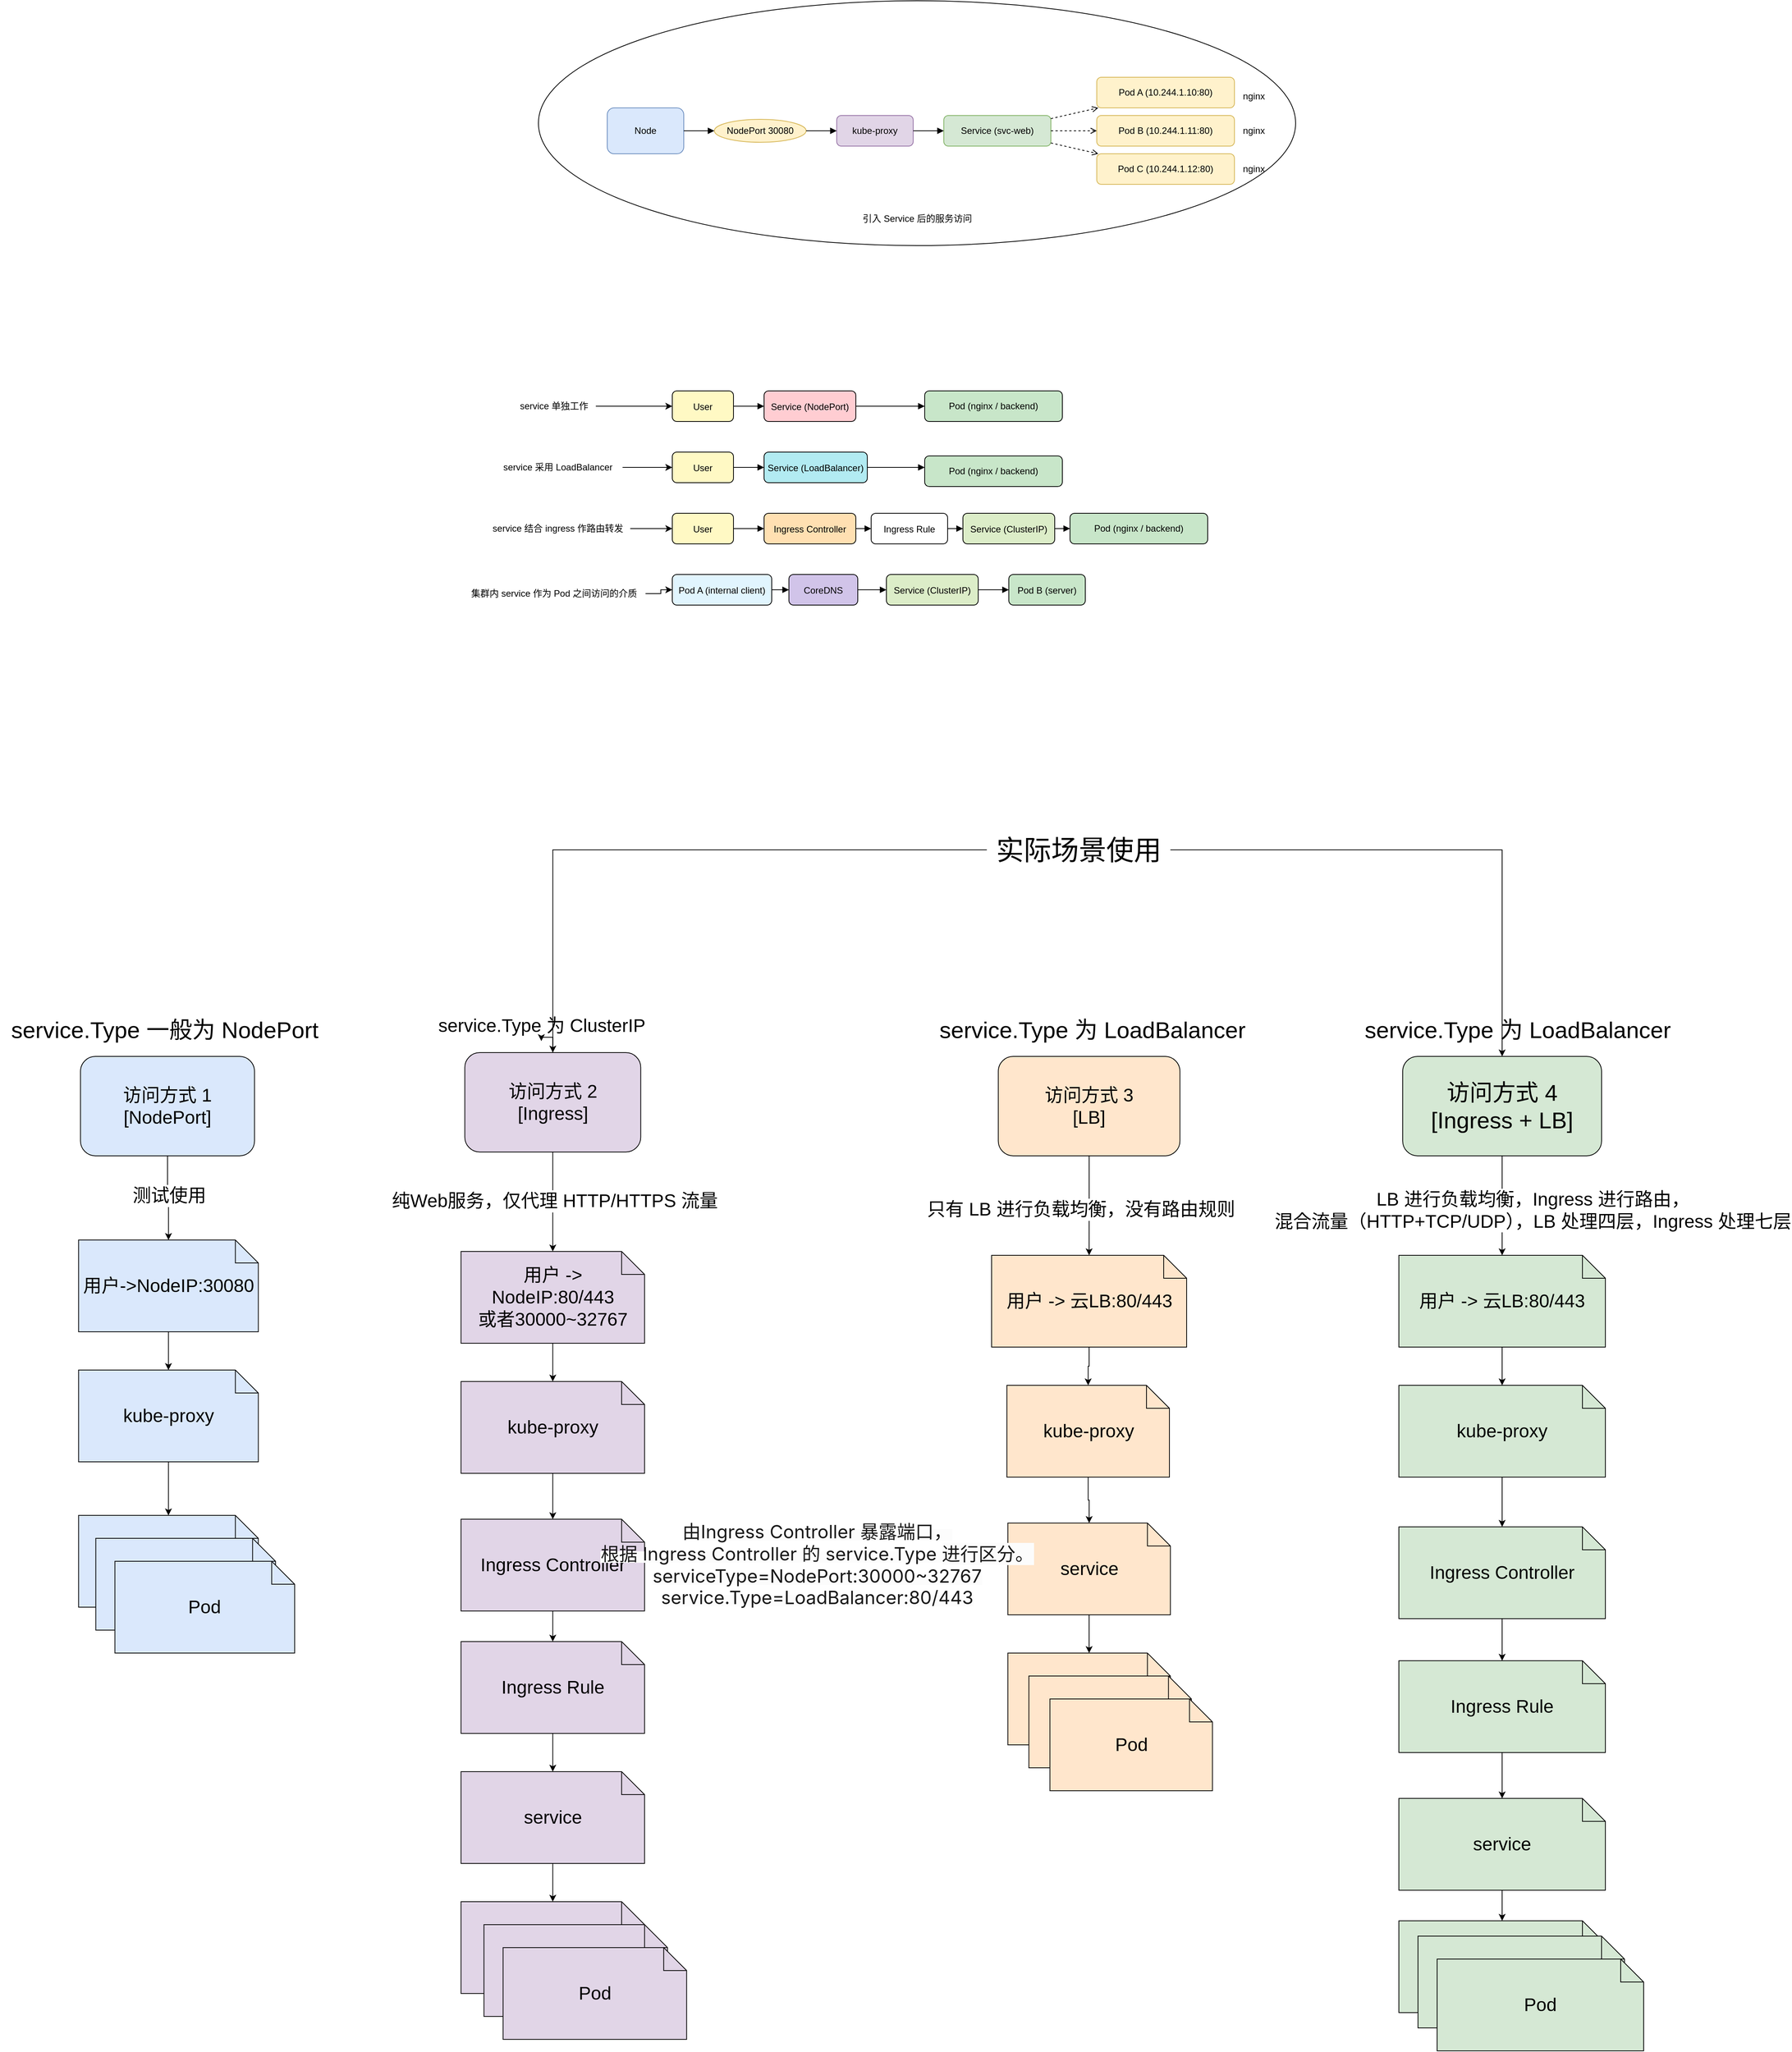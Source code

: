 <mxfile version="27.0.2">
  <diagram name="k8s Service Routing" id="meh8bPrkDQd1ndtyiNP9">
    <mxGraphModel dx="1264252" dy="784716" grid="1" gridSize="10" guides="1" tooltips="1" connect="1" arrows="1" fold="1" page="1" pageScale="1" pageWidth="850" pageHeight="1100" math="0" shadow="0">
      <root>
        <mxCell id="0" />
        <mxCell id="1" parent="0" />
        <mxCell id="BmUm8y3OecFrrXnxxm0O-18" value="" style="ellipse;whiteSpace=wrap;html=1;" parent="1" vertex="1">
          <mxGeometry x="-50" y="-80" width="990" height="320" as="geometry" />
        </mxCell>
        <mxCell id="BmUm8y3OecFrrXnxxm0O-1" value="Node" style="rounded=1;whiteSpace=wrap;html=1;fillColor=#dae8fc;strokeColor=#6c8ebf;" parent="1" vertex="1">
          <mxGeometry x="40" y="60" width="100" height="60" as="geometry" />
        </mxCell>
        <mxCell id="BmUm8y3OecFrrXnxxm0O-2" value="NodePort 30080" style="ellipse;whiteSpace=wrap;html=1;aspect=fixed;fillColor=#fff2cc;strokeColor=#d6b656;" parent="1" vertex="1">
          <mxGeometry x="180" y="75" width="120" height="30" as="geometry" />
        </mxCell>
        <mxCell id="BmUm8y3OecFrrXnxxm0O-3" value="kube-proxy" style="rounded=1;whiteSpace=wrap;html=1;fillColor=#e1d5e7;strokeColor=#9673a6;" parent="1" vertex="1">
          <mxGeometry x="340" y="70" width="100" height="40" as="geometry" />
        </mxCell>
        <mxCell id="BmUm8y3OecFrrXnxxm0O-4" value="Service (svc-web)" style="rounded=1;whiteSpace=wrap;html=1;fillColor=#d5e8d4;strokeColor=#82b366;" parent="1" vertex="1">
          <mxGeometry x="480" y="70" width="140" height="40" as="geometry" />
        </mxCell>
        <mxCell id="BmUm8y3OecFrrXnxxm0O-5" value="Pod A (10.244.1.10:80)" style="rounded=1;whiteSpace=wrap;html=1;fillColor=#fff2cc;strokeColor=#d6b656;" parent="1" vertex="1">
          <mxGeometry x="680" y="20" width="180" height="40" as="geometry" />
        </mxCell>
        <mxCell id="BmUm8y3OecFrrXnxxm0O-6" value="Pod B (10.244.1.11:80)" style="rounded=1;whiteSpace=wrap;html=1;fillColor=#fff2cc;strokeColor=#d6b656;" parent="1" vertex="1">
          <mxGeometry x="680" y="70" width="180" height="40" as="geometry" />
        </mxCell>
        <mxCell id="BmUm8y3OecFrrXnxxm0O-7" value="Pod C (10.244.1.12:80)" style="rounded=1;whiteSpace=wrap;html=1;fillColor=#fff2cc;strokeColor=#d6b656;" parent="1" vertex="1">
          <mxGeometry x="680" y="120" width="180" height="40" as="geometry" />
        </mxCell>
        <mxCell id="BmUm8y3OecFrrXnxxm0O-8" style="endArrow=block;html=1;" parent="1" source="BmUm8y3OecFrrXnxxm0O-1" target="BmUm8y3OecFrrXnxxm0O-2" edge="1">
          <mxGeometry relative="1" as="geometry" />
        </mxCell>
        <mxCell id="BmUm8y3OecFrrXnxxm0O-9" style="endArrow=block;html=1;" parent="1" source="BmUm8y3OecFrrXnxxm0O-2" target="BmUm8y3OecFrrXnxxm0O-3" edge="1">
          <mxGeometry relative="1" as="geometry" />
        </mxCell>
        <mxCell id="BmUm8y3OecFrrXnxxm0O-10" style="endArrow=block;html=1;" parent="1" source="BmUm8y3OecFrrXnxxm0O-3" target="BmUm8y3OecFrrXnxxm0O-4" edge="1">
          <mxGeometry relative="1" as="geometry" />
        </mxCell>
        <mxCell id="BmUm8y3OecFrrXnxxm0O-11" style="endArrow=open;html=1;dashed=1;" parent="1" source="BmUm8y3OecFrrXnxxm0O-4" target="BmUm8y3OecFrrXnxxm0O-5" edge="1">
          <mxGeometry relative="1" as="geometry" />
        </mxCell>
        <mxCell id="BmUm8y3OecFrrXnxxm0O-12" style="endArrow=open;html=1;dashed=1;" parent="1" source="BmUm8y3OecFrrXnxxm0O-4" target="BmUm8y3OecFrrXnxxm0O-6" edge="1">
          <mxGeometry relative="1" as="geometry" />
        </mxCell>
        <mxCell id="BmUm8y3OecFrrXnxxm0O-13" style="endArrow=open;html=1;dashed=1;" parent="1" source="BmUm8y3OecFrrXnxxm0O-4" target="BmUm8y3OecFrrXnxxm0O-7" edge="1">
          <mxGeometry relative="1" as="geometry" />
        </mxCell>
        <mxCell id="BmUm8y3OecFrrXnxxm0O-15" value="引入 Service 后的服务访问" style="text;html=1;align=center;verticalAlign=middle;resizable=0;points=[];autosize=1;strokeColor=none;fillColor=none;" parent="1" vertex="1">
          <mxGeometry x="360" y="190" width="170" height="30" as="geometry" />
        </mxCell>
        <mxCell id="BmUm8y3OecFrrXnxxm0O-19" value="nginx" style="text;html=1;align=center;verticalAlign=middle;resizable=0;points=[];autosize=1;strokeColor=none;fillColor=none;" parent="1" vertex="1">
          <mxGeometry x="860" y="30" width="50" height="30" as="geometry" />
        </mxCell>
        <mxCell id="BmUm8y3OecFrrXnxxm0O-21" value="nginx" style="text;html=1;align=center;verticalAlign=middle;resizable=0;points=[];autosize=1;strokeColor=none;fillColor=none;" parent="1" vertex="1">
          <mxGeometry x="860" y="75" width="50" height="30" as="geometry" />
        </mxCell>
        <mxCell id="BmUm8y3OecFrrXnxxm0O-22" value="nginx" style="text;html=1;align=center;verticalAlign=middle;resizable=0;points=[];autosize=1;strokeColor=none;fillColor=none;" parent="1" vertex="1">
          <mxGeometry x="860" y="125" width="50" height="30" as="geometry" />
        </mxCell>
        <mxCell id="EWl5Mx-XOkxDocJ85YJo-2" value="User" style="rounded=1;fillColor=#FFF9C4;" vertex="1" parent="1">
          <mxGeometry x="125" y="430" width="80" height="40" as="geometry" />
        </mxCell>
        <mxCell id="EWl5Mx-XOkxDocJ85YJo-3" value="Service (NodePort)" style="rounded=1;fillColor=#FFCDD2;" vertex="1" parent="1">
          <mxGeometry x="245" y="430" width="120" height="40" as="geometry" />
        </mxCell>
        <mxCell id="EWl5Mx-XOkxDocJ85YJo-4" style="endArrow=block;" edge="1" parent="1" source="EWl5Mx-XOkxDocJ85YJo-2" target="EWl5Mx-XOkxDocJ85YJo-3">
          <mxGeometry relative="1" as="geometry" />
        </mxCell>
        <mxCell id="EWl5Mx-XOkxDocJ85YJo-5" style="endArrow=block;" edge="1" parent="1" source="EWl5Mx-XOkxDocJ85YJo-3">
          <mxGeometry relative="1" as="geometry">
            <mxPoint x="455" y="450" as="targetPoint" />
          </mxGeometry>
        </mxCell>
        <mxCell id="EWl5Mx-XOkxDocJ85YJo-6" value="User" style="rounded=1;fillColor=#FFF9C4;" vertex="1" parent="1">
          <mxGeometry x="125" y="510" width="80" height="40" as="geometry" />
        </mxCell>
        <mxCell id="EWl5Mx-XOkxDocJ85YJo-7" value="Service (LoadBalancer)" style="rounded=1;fillColor=#B2EBF2;" vertex="1" parent="1">
          <mxGeometry x="245" y="510" width="135" height="40" as="geometry" />
        </mxCell>
        <mxCell id="EWl5Mx-XOkxDocJ85YJo-8" style="endArrow=block;" edge="1" parent="1" source="EWl5Mx-XOkxDocJ85YJo-6" target="EWl5Mx-XOkxDocJ85YJo-7">
          <mxGeometry relative="1" as="geometry" />
        </mxCell>
        <mxCell id="EWl5Mx-XOkxDocJ85YJo-9" style="endArrow=block;" edge="1" parent="1" source="EWl5Mx-XOkxDocJ85YJo-7">
          <mxGeometry relative="1" as="geometry">
            <mxPoint x="455" y="530" as="targetPoint" />
          </mxGeometry>
        </mxCell>
        <mxCell id="EWl5Mx-XOkxDocJ85YJo-10" value="User" style="rounded=1;fillColor=#FFF9C4;" vertex="1" parent="1">
          <mxGeometry x="125" y="590" width="80" height="40" as="geometry" />
        </mxCell>
        <mxCell id="EWl5Mx-XOkxDocJ85YJo-11" value="Ingress Controller" style="rounded=1;fillColor=#FFE0B2;" vertex="1" parent="1">
          <mxGeometry x="245" y="590" width="120" height="40" as="geometry" />
        </mxCell>
        <mxCell id="EWl5Mx-XOkxDocJ85YJo-12" value="Ingress Rule" style="rounded=1;fillColor=#FFF;" vertex="1" parent="1">
          <mxGeometry x="385" y="590" width="100" height="40" as="geometry" />
        </mxCell>
        <mxCell id="EWl5Mx-XOkxDocJ85YJo-13" value="Service (ClusterIP)" style="rounded=1;fillColor=#DCEDC8;" vertex="1" parent="1">
          <mxGeometry x="505" y="590" width="120" height="40" as="geometry" />
        </mxCell>
        <mxCell id="EWl5Mx-XOkxDocJ85YJo-14" style="endArrow=block;" edge="1" parent="1" source="EWl5Mx-XOkxDocJ85YJo-10" target="EWl5Mx-XOkxDocJ85YJo-11">
          <mxGeometry relative="1" as="geometry" />
        </mxCell>
        <mxCell id="EWl5Mx-XOkxDocJ85YJo-15" style="endArrow=block;" edge="1" parent="1" source="EWl5Mx-XOkxDocJ85YJo-11" target="EWl5Mx-XOkxDocJ85YJo-12">
          <mxGeometry relative="1" as="geometry" />
        </mxCell>
        <mxCell id="EWl5Mx-XOkxDocJ85YJo-16" style="endArrow=block;" edge="1" parent="1" source="EWl5Mx-XOkxDocJ85YJo-12" target="EWl5Mx-XOkxDocJ85YJo-13">
          <mxGeometry relative="1" as="geometry" />
        </mxCell>
        <mxCell id="EWl5Mx-XOkxDocJ85YJo-17" style="endArrow=block;" edge="1" parent="1" source="EWl5Mx-XOkxDocJ85YJo-13">
          <mxGeometry relative="1" as="geometry">
            <mxPoint x="645" y="610" as="targetPoint" />
          </mxGeometry>
        </mxCell>
        <mxCell id="EWl5Mx-XOkxDocJ85YJo-18" value="Pod A (internal client)" style="rounded=1;fillColor=#E1F5FE;" vertex="1" parent="1">
          <mxGeometry x="125" y="670" width="130" height="40" as="geometry" />
        </mxCell>
        <mxCell id="EWl5Mx-XOkxDocJ85YJo-19" value="CoreDNS" style="rounded=1;fillColor=#D1C4E9;" vertex="1" parent="1">
          <mxGeometry x="277.5" y="670" width="90" height="40" as="geometry" />
        </mxCell>
        <mxCell id="EWl5Mx-XOkxDocJ85YJo-20" value="Service (ClusterIP)" style="rounded=1;fillColor=#DCEDC8;" vertex="1" parent="1">
          <mxGeometry x="405" y="670" width="120" height="40" as="geometry" />
        </mxCell>
        <mxCell id="EWl5Mx-XOkxDocJ85YJo-21" value="Pod B (server)" style="rounded=1;fillColor=#C8E6C9;" vertex="1" parent="1">
          <mxGeometry x="565" y="670" width="100" height="40" as="geometry" />
        </mxCell>
        <mxCell id="EWl5Mx-XOkxDocJ85YJo-22" style="endArrow=block;" edge="1" parent="1" source="EWl5Mx-XOkxDocJ85YJo-18" target="EWl5Mx-XOkxDocJ85YJo-19">
          <mxGeometry relative="1" as="geometry" />
        </mxCell>
        <mxCell id="EWl5Mx-XOkxDocJ85YJo-23" style="endArrow=block;" edge="1" parent="1" source="EWl5Mx-XOkxDocJ85YJo-19" target="EWl5Mx-XOkxDocJ85YJo-20">
          <mxGeometry relative="1" as="geometry" />
        </mxCell>
        <mxCell id="EWl5Mx-XOkxDocJ85YJo-24" style="endArrow=block;" edge="1" parent="1" source="EWl5Mx-XOkxDocJ85YJo-20" target="EWl5Mx-XOkxDocJ85YJo-21">
          <mxGeometry relative="1" as="geometry" />
        </mxCell>
        <mxCell id="EWl5Mx-XOkxDocJ85YJo-25" value="" style="edgeStyle=orthogonalEdgeStyle;rounded=0;orthogonalLoop=1;jettySize=auto;html=1;" edge="1" parent="1" source="EWl5Mx-XOkxDocJ85YJo-26" target="EWl5Mx-XOkxDocJ85YJo-2">
          <mxGeometry relative="1" as="geometry" />
        </mxCell>
        <mxCell id="EWl5Mx-XOkxDocJ85YJo-26" value="service 单独工作" style="text;html=1;align=center;verticalAlign=middle;resizable=0;points=[];autosize=1;strokeColor=none;fillColor=none;" vertex="1" parent="1">
          <mxGeometry x="-85" y="435" width="110" height="30" as="geometry" />
        </mxCell>
        <mxCell id="EWl5Mx-XOkxDocJ85YJo-27" value="" style="edgeStyle=orthogonalEdgeStyle;rounded=0;orthogonalLoop=1;jettySize=auto;html=1;" edge="1" parent="1" source="EWl5Mx-XOkxDocJ85YJo-28" target="EWl5Mx-XOkxDocJ85YJo-6">
          <mxGeometry relative="1" as="geometry" />
        </mxCell>
        <mxCell id="EWl5Mx-XOkxDocJ85YJo-28" value="service 采用 LoadBalancer" style="text;html=1;align=center;verticalAlign=middle;resizable=0;points=[];autosize=1;strokeColor=none;fillColor=none;" vertex="1" parent="1">
          <mxGeometry x="-110" y="515" width="170" height="30" as="geometry" />
        </mxCell>
        <mxCell id="EWl5Mx-XOkxDocJ85YJo-29" value="" style="edgeStyle=orthogonalEdgeStyle;rounded=0;orthogonalLoop=1;jettySize=auto;html=1;" edge="1" parent="1" source="EWl5Mx-XOkxDocJ85YJo-30" target="EWl5Mx-XOkxDocJ85YJo-10">
          <mxGeometry relative="1" as="geometry" />
        </mxCell>
        <mxCell id="EWl5Mx-XOkxDocJ85YJo-30" value="service 结合 ingress 作路由转发" style="text;html=1;align=center;verticalAlign=middle;resizable=0;points=[];autosize=1;strokeColor=none;fillColor=none;" vertex="1" parent="1">
          <mxGeometry x="-120" y="595" width="190" height="30" as="geometry" />
        </mxCell>
        <mxCell id="EWl5Mx-XOkxDocJ85YJo-31" value="" style="edgeStyle=orthogonalEdgeStyle;rounded=0;orthogonalLoop=1;jettySize=auto;html=1;" edge="1" parent="1" source="EWl5Mx-XOkxDocJ85YJo-32" target="EWl5Mx-XOkxDocJ85YJo-18">
          <mxGeometry relative="1" as="geometry" />
        </mxCell>
        <mxCell id="EWl5Mx-XOkxDocJ85YJo-32" value="集群内 service 作为 Pod 之间访问的介质" style="text;html=1;align=center;verticalAlign=middle;resizable=0;points=[];autosize=1;strokeColor=none;fillColor=none;" vertex="1" parent="1">
          <mxGeometry x="-150" y="680" width="240" height="30" as="geometry" />
        </mxCell>
        <mxCell id="EWl5Mx-XOkxDocJ85YJo-33" value="Pod (nginx / backend)" style="rounded=1;whiteSpace=wrap;html=1;fillColor=#C8E6C9;" vertex="1" parent="1">
          <mxGeometry x="645" y="590" width="180" height="40" as="geometry" />
        </mxCell>
        <mxCell id="EWl5Mx-XOkxDocJ85YJo-34" value="Pod (nginx / backend)" style="rounded=1;whiteSpace=wrap;html=1;fillColor=#C8E6C9;" vertex="1" parent="1">
          <mxGeometry x="455" y="515" width="180" height="40" as="geometry" />
        </mxCell>
        <mxCell id="EWl5Mx-XOkxDocJ85YJo-35" value="Pod (nginx / backend)" style="rounded=1;whiteSpace=wrap;html=1;fillColor=#C8E6C9;" vertex="1" parent="1">
          <mxGeometry x="455" y="430" width="180" height="40" as="geometry" />
        </mxCell>
        <mxCell id="EWl5Mx-XOkxDocJ85YJo-73" style="endArrow=block;html=1;" edge="1" parent="1" source="EWl5Mx-XOkxDocJ85YJo-68" target="EWl5Mx-XOkxDocJ85YJo-72" />
        <mxCell id="EWl5Mx-XOkxDocJ85YJo-76" style="endArrow=block;html=1;" edge="1" parent="1" source="EWl5Mx-XOkxDocJ85YJo-69" target="EWl5Mx-XOkxDocJ85YJo-74" />
        <mxCell id="EWl5Mx-XOkxDocJ85YJo-77" style="endArrow=block;html=1;" edge="1" parent="1" source="EWl5Mx-XOkxDocJ85YJo-69" target="EWl5Mx-XOkxDocJ85YJo-75" />
        <mxCell id="EWl5Mx-XOkxDocJ85YJo-80" style="endArrow=block;html=1;" edge="1" parent="1" source="EWl5Mx-XOkxDocJ85YJo-70" target="EWl5Mx-XOkxDocJ85YJo-78" />
        <mxCell id="EWl5Mx-XOkxDocJ85YJo-81" style="endArrow=block;html=1;" edge="1" parent="1" source="EWl5Mx-XOkxDocJ85YJo-70" target="EWl5Mx-XOkxDocJ85YJo-79" />
        <mxCell id="EWl5Mx-XOkxDocJ85YJo-83" style="endArrow=block;html=1;" edge="1" parent="1" source="EWl5Mx-XOkxDocJ85YJo-71" target="EWl5Mx-XOkxDocJ85YJo-82" />
        <mxCell id="EWl5Mx-XOkxDocJ85YJo-108" value="" style="edgeStyle=orthogonalEdgeStyle;rounded=0;orthogonalLoop=1;jettySize=auto;html=1;" edge="1" parent="1" source="EWl5Mx-XOkxDocJ85YJo-110" target="EWl5Mx-XOkxDocJ85YJo-120">
          <mxGeometry relative="1" as="geometry" />
        </mxCell>
        <mxCell id="EWl5Mx-XOkxDocJ85YJo-109" value="&lt;font style=&quot;font-size: 24px;&quot;&gt;测试使用&lt;/font&gt;" style="edgeLabel;html=1;align=center;verticalAlign=middle;resizable=0;points=[];" vertex="1" connectable="0" parent="EWl5Mx-XOkxDocJ85YJo-108">
          <mxGeometry x="-0.067" y="2" relative="1" as="geometry">
            <mxPoint as="offset" />
          </mxGeometry>
        </mxCell>
        <mxCell id="EWl5Mx-XOkxDocJ85YJo-110" value="&lt;font style=&quot;font-size: 24px;&quot;&gt;访问方式 1&lt;br&gt;[NodePort]&lt;/font&gt;" style="rounded=1;whiteSpace=wrap;html=1;fillColor=#DAE8FC" vertex="1" parent="1">
          <mxGeometry x="-648.75" y="1300" width="227.5" height="130" as="geometry" />
        </mxCell>
        <mxCell id="EWl5Mx-XOkxDocJ85YJo-111" value="" style="edgeStyle=orthogonalEdgeStyle;rounded=0;orthogonalLoop=1;jettySize=auto;html=1;" edge="1" parent="1" source="EWl5Mx-XOkxDocJ85YJo-113" target="EWl5Mx-XOkxDocJ85YJo-121">
          <mxGeometry relative="1" as="geometry" />
        </mxCell>
        <mxCell id="EWl5Mx-XOkxDocJ85YJo-178" value="&lt;font style=&quot;font-size: 24px;&quot;&gt;纯Web服务，仅代理 HTTP/HTTPS 流量&lt;/font&gt;" style="edgeLabel;html=1;align=center;verticalAlign=middle;resizable=0;points=[];" vertex="1" connectable="0" parent="EWl5Mx-XOkxDocJ85YJo-111">
          <mxGeometry x="-0.015" y="2" relative="1" as="geometry">
            <mxPoint as="offset" />
          </mxGeometry>
        </mxCell>
        <mxCell id="EWl5Mx-XOkxDocJ85YJo-183" value="" style="edgeStyle=orthogonalEdgeStyle;rounded=0;orthogonalLoop=1;jettySize=auto;html=1;" edge="1" parent="1" source="EWl5Mx-XOkxDocJ85YJo-113" target="EWl5Mx-XOkxDocJ85YJo-124">
          <mxGeometry relative="1" as="geometry" />
        </mxCell>
        <mxCell id="EWl5Mx-XOkxDocJ85YJo-113" value="&lt;font style=&quot;font-size: 24px;&quot;&gt;访问方式 2&lt;br&gt;[Ingress]&lt;/font&gt;" style="rounded=1;whiteSpace=wrap;html=1;fillColor=#E1D5E7" vertex="1" parent="1">
          <mxGeometry x="-146.25" y="1295" width="230" height="130" as="geometry" />
        </mxCell>
        <mxCell id="EWl5Mx-XOkxDocJ85YJo-114" value="" style="edgeStyle=orthogonalEdgeStyle;rounded=0;orthogonalLoop=1;jettySize=auto;html=1;" edge="1" parent="1" source="EWl5Mx-XOkxDocJ85YJo-116" target="EWl5Mx-XOkxDocJ85YJo-122">
          <mxGeometry relative="1" as="geometry" />
        </mxCell>
        <mxCell id="EWl5Mx-XOkxDocJ85YJo-115" value="&lt;font style=&quot;font-size: 24px;&quot;&gt;&lt;font style=&quot;&quot;&gt;只有 LB 进行负载均衡，&lt;/font&gt;&lt;span style=&quot;background-color: light-dark(#ffffff, var(--ge-dark-color, #121212)); color: light-dark(rgb(0, 0, 0), rgb(255, 255, 255));&quot;&gt;没有路由规则&lt;/span&gt;&lt;/font&gt;" style="edgeLabel;html=1;align=center;verticalAlign=middle;resizable=0;points=[];" vertex="1" connectable="0" parent="EWl5Mx-XOkxDocJ85YJo-114">
          <mxGeometry x="-0.067" y="1" relative="1" as="geometry">
            <mxPoint x="-12" y="9" as="offset" />
          </mxGeometry>
        </mxCell>
        <mxCell id="EWl5Mx-XOkxDocJ85YJo-116" value="&lt;font style=&quot;font-size: 24px;&quot;&gt;访问方式 3&lt;br&gt;[LB]&lt;/font&gt;" style="rounded=1;whiteSpace=wrap;html=1;fillColor=#FFE6CC" vertex="1" parent="1">
          <mxGeometry x="551.25" y="1300" width="237.5" height="130" as="geometry" />
        </mxCell>
        <mxCell id="EWl5Mx-XOkxDocJ85YJo-117" value="" style="edgeStyle=orthogonalEdgeStyle;rounded=0;orthogonalLoop=1;jettySize=auto;html=1;" edge="1" parent="1" source="EWl5Mx-XOkxDocJ85YJo-119" target="EWl5Mx-XOkxDocJ85YJo-123">
          <mxGeometry relative="1" as="geometry" />
        </mxCell>
        <mxCell id="EWl5Mx-XOkxDocJ85YJo-118" value="&lt;font style=&quot;font-size: 24px;&quot;&gt;&lt;font style=&quot;&quot;&gt;LB 进行负载均衡，&lt;/font&gt;&lt;span style=&quot;background-color: light-dark(#ffffff, var(--ge-dark-color, #121212)); color: light-dark(rgb(0, 0, 0), rgb(255, 255, 255));&quot;&gt;Ingress 进行路由，&lt;/span&gt;&lt;/font&gt;&lt;div style=&quot;text-align: left;&quot;&gt;&lt;font style=&quot;&quot;&gt;&lt;span style=&quot;font-size: 24px; background-color: light-dark(#ffffff, var(--ge-dark-color, #121212)); color: light-dark(rgb(0, 0, 0), rgb(255, 255, 255));&quot;&gt;混合流量（HTTP+TCP/UDP），LB 处理四层，&lt;/span&gt;&lt;/font&gt;&lt;span style=&quot;background-color: light-dark(#ffffff, var(--ge-dark-color, #121212)); color: light-dark(rgb(0, 0, 0), rgb(255, 255, 255)); font-size: 24px;&quot;&gt;Ingress 处理七层&lt;/span&gt;&lt;/div&gt;" style="edgeLabel;html=1;align=center;verticalAlign=middle;resizable=0;points=[];" vertex="1" connectable="0" parent="EWl5Mx-XOkxDocJ85YJo-117">
          <mxGeometry x="-0.037" y="1" relative="1" as="geometry">
            <mxPoint x="39" y="8" as="offset" />
          </mxGeometry>
        </mxCell>
        <mxCell id="EWl5Mx-XOkxDocJ85YJo-119" value="&lt;font style=&quot;font-size: 30px;&quot;&gt;访问方式 4&lt;br&gt;[Ingress + LB]&lt;/font&gt;" style="rounded=1;whiteSpace=wrap;html=1;fillColor=#D5E8D4" vertex="1" parent="1">
          <mxGeometry x="1080" y="1300" width="260" height="130" as="geometry" />
        </mxCell>
        <mxCell id="EWl5Mx-XOkxDocJ85YJo-131" value="" style="edgeStyle=orthogonalEdgeStyle;rounded=0;orthogonalLoop=1;jettySize=auto;html=1;" edge="1" parent="1" source="EWl5Mx-XOkxDocJ85YJo-120" target="EWl5Mx-XOkxDocJ85YJo-129">
          <mxGeometry relative="1" as="geometry" />
        </mxCell>
        <mxCell id="EWl5Mx-XOkxDocJ85YJo-120" value="&lt;font style=&quot;font-size: 24px;&quot;&gt;用户-&amp;gt;NodeIP:30080&lt;/font&gt;" style="shape=note;whiteSpace=wrap;html=1;fillColor=#DAE8FC" vertex="1" parent="1">
          <mxGeometry x="-651.25" y="1540" width="235" height="120" as="geometry" />
        </mxCell>
        <mxCell id="EWl5Mx-XOkxDocJ85YJo-136" value="" style="edgeStyle=orthogonalEdgeStyle;rounded=0;orthogonalLoop=1;jettySize=auto;html=1;" edge="1" parent="1" source="EWl5Mx-XOkxDocJ85YJo-121" target="EWl5Mx-XOkxDocJ85YJo-133">
          <mxGeometry relative="1" as="geometry" />
        </mxCell>
        <mxCell id="EWl5Mx-XOkxDocJ85YJo-121" value="&lt;font style=&quot;&quot;&gt;&lt;font style=&quot;font-size: 24px;&quot;&gt;用户 -&amp;gt; NodeIP:80/443&lt;/font&gt;&lt;br&gt;&lt;/font&gt;&lt;div&gt;&lt;span style=&quot;font-size: 24px;&quot;&gt;或者30000~32767&lt;/span&gt;&lt;/div&gt;" style="shape=note;whiteSpace=wrap;html=1;fillColor=#E1D5E7" vertex="1" parent="1">
          <mxGeometry x="-151.25" y="1555" width="240" height="120" as="geometry" />
        </mxCell>
        <mxCell id="EWl5Mx-XOkxDocJ85YJo-157" value="" style="edgeStyle=orthogonalEdgeStyle;rounded=0;orthogonalLoop=1;jettySize=auto;html=1;" edge="1" parent="1" source="EWl5Mx-XOkxDocJ85YJo-122" target="EWl5Mx-XOkxDocJ85YJo-138">
          <mxGeometry relative="1" as="geometry" />
        </mxCell>
        <mxCell id="EWl5Mx-XOkxDocJ85YJo-122" value="&lt;font style=&quot;font-size: 24px;&quot;&gt;用户 -&amp;gt; 云LB:80/443&lt;/font&gt;" style="shape=note;whiteSpace=wrap;html=1;fillColor=#FFE6CC" vertex="1" parent="1">
          <mxGeometry x="542.5" y="1560" width="255" height="120" as="geometry" />
        </mxCell>
        <mxCell id="EWl5Mx-XOkxDocJ85YJo-170" value="" style="edgeStyle=orthogonalEdgeStyle;rounded=0;orthogonalLoop=1;jettySize=auto;html=1;" edge="1" parent="1" source="EWl5Mx-XOkxDocJ85YJo-123" target="EWl5Mx-XOkxDocJ85YJo-159">
          <mxGeometry relative="1" as="geometry" />
        </mxCell>
        <mxCell id="EWl5Mx-XOkxDocJ85YJo-123" value="&lt;font style=&quot;font-size: 24px;&quot;&gt;用户 -&amp;gt; 云LB:80/443&lt;/font&gt;" style="shape=note;whiteSpace=wrap;html=1;fillColor=#D5E8D4" vertex="1" parent="1">
          <mxGeometry x="1075" y="1560" width="270" height="120" as="geometry" />
        </mxCell>
        <mxCell id="EWl5Mx-XOkxDocJ85YJo-124" value="&lt;div style=&quot;text-align: left;&quot;&gt;&lt;span style=&quot;font-size: 24px; background-color: transparent; color: light-dark(rgb(0, 0, 0), rgb(255, 255, 255));&quot;&gt;service.Type 为 ClusterIP&lt;/span&gt;&lt;/div&gt;" style="text;html=1;align=center;verticalAlign=middle;resizable=0;points=[];autosize=1;strokeColor=none;fillColor=none;" vertex="1" parent="1">
          <mxGeometry x="-191.25" y="1240" width="290" height="40" as="geometry" />
        </mxCell>
        <mxCell id="EWl5Mx-XOkxDocJ85YJo-125" value="&lt;font style=&quot;font-size: 30px;&quot;&gt;service.Type 为 LoadBalancer&lt;/font&gt;" style="text;html=1;align=center;verticalAlign=middle;resizable=0;points=[];autosize=1;strokeColor=none;fillColor=none;" vertex="1" parent="1">
          <mxGeometry x="1020" y="1240" width="420" height="50" as="geometry" />
        </mxCell>
        <mxCell id="EWl5Mx-XOkxDocJ85YJo-126" value="&lt;font style=&quot;font-size: 30px;&quot;&gt;service.Type 为 LoadBalancer&lt;/font&gt;" style="text;html=1;align=center;verticalAlign=middle;resizable=0;points=[];autosize=1;strokeColor=none;fillColor=none;" vertex="1" parent="1">
          <mxGeometry x="463.75" y="1240" width="420" height="50" as="geometry" />
        </mxCell>
        <mxCell id="EWl5Mx-XOkxDocJ85YJo-132" value="" style="edgeStyle=orthogonalEdgeStyle;rounded=0;orthogonalLoop=1;jettySize=auto;html=1;" edge="1" parent="1" source="EWl5Mx-XOkxDocJ85YJo-129" target="EWl5Mx-XOkxDocJ85YJo-130">
          <mxGeometry relative="1" as="geometry" />
        </mxCell>
        <mxCell id="EWl5Mx-XOkxDocJ85YJo-129" value="&lt;font style=&quot;font-size: 24px;&quot;&gt;kube-proxy&lt;/font&gt;" style="shape=note;whiteSpace=wrap;html=1;fillColor=#DAE8FC" vertex="1" parent="1">
          <mxGeometry x="-651.25" y="1710" width="235" height="120" as="geometry" />
        </mxCell>
        <mxCell id="EWl5Mx-XOkxDocJ85YJo-130" value="&lt;font style=&quot;font-size: 17px;&quot;&gt;Pod&lt;/font&gt;" style="shape=note;whiteSpace=wrap;html=1;fillColor=#DAE8FC" vertex="1" parent="1">
          <mxGeometry x="-651.25" y="1900" width="235" height="120" as="geometry" />
        </mxCell>
        <mxCell id="EWl5Mx-XOkxDocJ85YJo-145" value="" style="edgeStyle=orthogonalEdgeStyle;rounded=0;orthogonalLoop=1;jettySize=auto;html=1;" edge="1" parent="1" source="EWl5Mx-XOkxDocJ85YJo-133" target="EWl5Mx-XOkxDocJ85YJo-134">
          <mxGeometry relative="1" as="geometry" />
        </mxCell>
        <mxCell id="EWl5Mx-XOkxDocJ85YJo-133" value="&lt;font style=&quot;font-size: 24px;&quot;&gt;kube-proxy&lt;/font&gt;" style="shape=note;whiteSpace=wrap;html=1;fillColor=#E1D5E7" vertex="1" parent="1">
          <mxGeometry x="-151.25" y="1725" width="240" height="120" as="geometry" />
        </mxCell>
        <mxCell id="EWl5Mx-XOkxDocJ85YJo-146" value="" style="edgeStyle=orthogonalEdgeStyle;rounded=0;orthogonalLoop=1;jettySize=auto;html=1;" edge="1" parent="1" source="EWl5Mx-XOkxDocJ85YJo-134" target="EWl5Mx-XOkxDocJ85YJo-135">
          <mxGeometry relative="1" as="geometry" />
        </mxCell>
        <mxCell id="EWl5Mx-XOkxDocJ85YJo-134" value="&lt;font style=&quot;&quot;&gt;&lt;font style=&quot;font-size: 24px;&quot;&gt;Ingress Controller&lt;/font&gt;&lt;br&gt;&lt;/font&gt;" style="shape=note;whiteSpace=wrap;html=1;fillColor=#E1D5E7" vertex="1" parent="1">
          <mxGeometry x="-151.25" y="1905" width="240" height="120" as="geometry" />
        </mxCell>
        <mxCell id="EWl5Mx-XOkxDocJ85YJo-147" value="" style="edgeStyle=orthogonalEdgeStyle;rounded=0;orthogonalLoop=1;jettySize=auto;html=1;" edge="1" parent="1" source="EWl5Mx-XOkxDocJ85YJo-135" target="EWl5Mx-XOkxDocJ85YJo-137">
          <mxGeometry relative="1" as="geometry" />
        </mxCell>
        <mxCell id="EWl5Mx-XOkxDocJ85YJo-135" value="&lt;font style=&quot;&quot;&gt;&lt;font style=&quot;font-size: 24px;&quot;&gt;Ingress Rule&lt;/font&gt;&lt;br&gt;&lt;/font&gt;" style="shape=note;whiteSpace=wrap;html=1;fillColor=#E1D5E7" vertex="1" parent="1">
          <mxGeometry x="-151.25" y="2065" width="240" height="120" as="geometry" />
        </mxCell>
        <mxCell id="EWl5Mx-XOkxDocJ85YJo-150" value="" style="edgeStyle=orthogonalEdgeStyle;rounded=0;orthogonalLoop=1;jettySize=auto;html=1;" edge="1" parent="1" source="EWl5Mx-XOkxDocJ85YJo-137" target="EWl5Mx-XOkxDocJ85YJo-142">
          <mxGeometry relative="1" as="geometry" />
        </mxCell>
        <mxCell id="EWl5Mx-XOkxDocJ85YJo-137" value="&lt;font style=&quot;&quot;&gt;&lt;font style=&quot;font-size: 24px;&quot;&gt;service&lt;/font&gt;&lt;br&gt;&lt;/font&gt;" style="shape=note;whiteSpace=wrap;html=1;fillColor=#E1D5E7" vertex="1" parent="1">
          <mxGeometry x="-151.25" y="2235" width="240" height="120" as="geometry" />
        </mxCell>
        <mxCell id="EWl5Mx-XOkxDocJ85YJo-158" value="" style="edgeStyle=orthogonalEdgeStyle;rounded=0;orthogonalLoop=1;jettySize=auto;html=1;" edge="1" parent="1" source="EWl5Mx-XOkxDocJ85YJo-138" target="EWl5Mx-XOkxDocJ85YJo-139">
          <mxGeometry relative="1" as="geometry" />
        </mxCell>
        <mxCell id="EWl5Mx-XOkxDocJ85YJo-138" value="&lt;font style=&quot;font-size: 24px;&quot;&gt;kube-proxy&lt;/font&gt;" style="shape=note;whiteSpace=wrap;html=1;fillColor=#FFE6CC" vertex="1" parent="1">
          <mxGeometry x="562.5" y="1730" width="212.5" height="120" as="geometry" />
        </mxCell>
        <mxCell id="EWl5Mx-XOkxDocJ85YJo-156" value="" style="edgeStyle=orthogonalEdgeStyle;rounded=0;orthogonalLoop=1;jettySize=auto;html=1;" edge="1" parent="1" source="EWl5Mx-XOkxDocJ85YJo-139" target="EWl5Mx-XOkxDocJ85YJo-140">
          <mxGeometry relative="1" as="geometry" />
        </mxCell>
        <mxCell id="EWl5Mx-XOkxDocJ85YJo-139" value="&lt;font style=&quot;font-size: 24px;&quot;&gt;service&lt;/font&gt;" style="shape=note;whiteSpace=wrap;html=1;fillColor=#FFE6CC" vertex="1" parent="1">
          <mxGeometry x="563.75" y="1910" width="212.5" height="120" as="geometry" />
        </mxCell>
        <mxCell id="EWl5Mx-XOkxDocJ85YJo-140" value="&lt;font style=&quot;font-size: 17px;&quot;&gt;Pod&lt;/font&gt;" style="shape=note;whiteSpace=wrap;html=1;fillColor=#FFE6CC" vertex="1" parent="1">
          <mxGeometry x="563.75" y="2080" width="212.5" height="120" as="geometry" />
        </mxCell>
        <mxCell id="EWl5Mx-XOkxDocJ85YJo-142" value="&lt;font style=&quot;font-size: 17px;&quot;&gt;Pod&lt;br&gt;&lt;/font&gt;" style="shape=note;whiteSpace=wrap;html=1;fillColor=#E1D5E7" vertex="1" parent="1">
          <mxGeometry x="-151.25" y="2405" width="240" height="120" as="geometry" />
        </mxCell>
        <mxCell id="EWl5Mx-XOkxDocJ85YJo-143" value="&lt;font style=&quot;font-size: 17px;&quot;&gt;Pod&lt;br&gt;&lt;/font&gt;" style="shape=note;whiteSpace=wrap;html=1;fillColor=#E1D5E7" vertex="1" parent="1">
          <mxGeometry x="-121.25" y="2435" width="240" height="120" as="geometry" />
        </mxCell>
        <mxCell id="EWl5Mx-XOkxDocJ85YJo-144" value="&lt;font style=&quot;&quot;&gt;&lt;font style=&quot;font-size: 24px;&quot;&gt;Pod&lt;/font&gt;&lt;br&gt;&lt;/font&gt;" style="shape=note;whiteSpace=wrap;html=1;fillColor=#E1D5E7" vertex="1" parent="1">
          <mxGeometry x="-96.25" y="2465" width="240" height="120" as="geometry" />
        </mxCell>
        <mxCell id="EWl5Mx-XOkxDocJ85YJo-151" value="&lt;font style=&quot;font-size: 17px;&quot;&gt;Pod&lt;/font&gt;" style="shape=note;whiteSpace=wrap;html=1;fillColor=#DAE8FC" vertex="1" parent="1">
          <mxGeometry x="-628.75" y="1930" width="235" height="120" as="geometry" />
        </mxCell>
        <mxCell id="EWl5Mx-XOkxDocJ85YJo-152" value="&lt;font style=&quot;font-size: 24px;&quot;&gt;Pod&lt;/font&gt;" style="shape=note;whiteSpace=wrap;html=1;fillColor=#DAE8FC" vertex="1" parent="1">
          <mxGeometry x="-603.75" y="1960" width="235" height="120" as="geometry" />
        </mxCell>
        <mxCell id="EWl5Mx-XOkxDocJ85YJo-153" value="&lt;font style=&quot;font-size: 17px;&quot;&gt;Pod&lt;/font&gt;" style="shape=note;whiteSpace=wrap;html=1;fillColor=#FFE6CC" vertex="1" parent="1">
          <mxGeometry x="591.25" y="2110" width="212.5" height="120" as="geometry" />
        </mxCell>
        <mxCell id="EWl5Mx-XOkxDocJ85YJo-154" value="&lt;font style=&quot;font-size: 24px;&quot;&gt;Pod&lt;/font&gt;" style="shape=note;whiteSpace=wrap;html=1;fillColor=#FFE6CC" vertex="1" parent="1">
          <mxGeometry x="618.75" y="2140" width="212.5" height="120" as="geometry" />
        </mxCell>
        <mxCell id="EWl5Mx-XOkxDocJ85YJo-169" value="" style="edgeStyle=orthogonalEdgeStyle;rounded=0;orthogonalLoop=1;jettySize=auto;html=1;" edge="1" parent="1" source="EWl5Mx-XOkxDocJ85YJo-159" target="EWl5Mx-XOkxDocJ85YJo-160">
          <mxGeometry relative="1" as="geometry" />
        </mxCell>
        <mxCell id="EWl5Mx-XOkxDocJ85YJo-159" value="&lt;font style=&quot;font-size: 24px;&quot;&gt;kube-proxy&lt;/font&gt;" style="shape=note;whiteSpace=wrap;html=1;fillColor=#D5E8D4" vertex="1" parent="1">
          <mxGeometry x="1075" y="1730" width="270" height="120" as="geometry" />
        </mxCell>
        <mxCell id="EWl5Mx-XOkxDocJ85YJo-168" value="" style="edgeStyle=orthogonalEdgeStyle;rounded=0;orthogonalLoop=1;jettySize=auto;html=1;" edge="1" parent="1" source="EWl5Mx-XOkxDocJ85YJo-160" target="EWl5Mx-XOkxDocJ85YJo-161">
          <mxGeometry relative="1" as="geometry" />
        </mxCell>
        <mxCell id="EWl5Mx-XOkxDocJ85YJo-160" value="&lt;font style=&quot;font-size: 24px;&quot;&gt;Ingress Controller&lt;/font&gt;" style="shape=note;whiteSpace=wrap;html=1;fillColor=#D5E8D4" vertex="1" parent="1">
          <mxGeometry x="1075" y="1915" width="270" height="120" as="geometry" />
        </mxCell>
        <mxCell id="EWl5Mx-XOkxDocJ85YJo-167" value="" style="edgeStyle=orthogonalEdgeStyle;rounded=0;orthogonalLoop=1;jettySize=auto;html=1;" edge="1" parent="1" source="EWl5Mx-XOkxDocJ85YJo-161" target="EWl5Mx-XOkxDocJ85YJo-162">
          <mxGeometry relative="1" as="geometry" />
        </mxCell>
        <mxCell id="EWl5Mx-XOkxDocJ85YJo-161" value="&lt;span style=&quot;font-size: 24px;&quot;&gt;Ingress Rule&lt;/span&gt;" style="shape=note;whiteSpace=wrap;html=1;fillColor=#D5E8D4" vertex="1" parent="1">
          <mxGeometry x="1075" y="2090" width="270" height="120" as="geometry" />
        </mxCell>
        <mxCell id="EWl5Mx-XOkxDocJ85YJo-164" value="" style="edgeStyle=orthogonalEdgeStyle;rounded=0;orthogonalLoop=1;jettySize=auto;html=1;" edge="1" parent="1" source="EWl5Mx-XOkxDocJ85YJo-162" target="EWl5Mx-XOkxDocJ85YJo-163">
          <mxGeometry relative="1" as="geometry" />
        </mxCell>
        <mxCell id="EWl5Mx-XOkxDocJ85YJo-162" value="&lt;font style=&quot;font-size: 24px;&quot;&gt;service&lt;/font&gt;" style="shape=note;whiteSpace=wrap;html=1;fillColor=#D5E8D4" vertex="1" parent="1">
          <mxGeometry x="1075" y="2270" width="270" height="120" as="geometry" />
        </mxCell>
        <mxCell id="EWl5Mx-XOkxDocJ85YJo-163" value="&lt;span style=&quot;font-size: 17px;&quot;&gt;Pod&lt;/span&gt;" style="shape=note;whiteSpace=wrap;html=1;fillColor=#D5E8D4" vertex="1" parent="1">
          <mxGeometry x="1075" y="2430" width="270" height="120" as="geometry" />
        </mxCell>
        <mxCell id="EWl5Mx-XOkxDocJ85YJo-165" value="&lt;span style=&quot;font-size: 17px;&quot;&gt;Pod&lt;/span&gt;" style="shape=note;whiteSpace=wrap;html=1;fillColor=#D5E8D4" vertex="1" parent="1">
          <mxGeometry x="1100" y="2450" width="270" height="120" as="geometry" />
        </mxCell>
        <mxCell id="EWl5Mx-XOkxDocJ85YJo-166" value="&lt;font style=&quot;font-size: 24px;&quot;&gt;Pod&lt;/font&gt;" style="shape=note;whiteSpace=wrap;html=1;fillColor=#D5E8D4" vertex="1" parent="1">
          <mxGeometry x="1125" y="2480" width="270" height="120" as="geometry" />
        </mxCell>
        <mxCell id="EWl5Mx-XOkxDocJ85YJo-171" value="&lt;font style=&quot;font-size: 30px;&quot;&gt;service.Type 一般为 NodePort&lt;/font&gt;" style="text;html=1;align=center;verticalAlign=middle;resizable=0;points=[];autosize=1;strokeColor=none;fillColor=none;" vertex="1" parent="1">
          <mxGeometry x="-753.75" y="1240" width="430" height="50" as="geometry" />
        </mxCell>
        <mxCell id="EWl5Mx-XOkxDocJ85YJo-174" value="&lt;span style=&quot;color: rgba(0, 0, 0, 0.9); font-family: &amp;quot;PingFang SC&amp;quot;, -apple-system, BlinkMacSystemFont, &amp;quot;Segoe UI&amp;quot;, Roboto, Ubuntu, &amp;quot;Helvetica Neue&amp;quot;, Helvetica, Arial, &amp;quot;Hiragino Sans GB&amp;quot;, &amp;quot;Microsoft YaHei UI&amp;quot;, &amp;quot;Microsoft YaHei&amp;quot;, &amp;quot;Source Han Sans CN&amp;quot;, sans-serif; text-align: left; text-wrap-mode: wrap; background-color: rgb(252, 252, 252);&quot;&gt;&lt;font style=&quot;font-size: 24px;&quot;&gt;由Ingress Controller 暴露端口，&lt;/font&gt;&lt;/span&gt;&lt;div&gt;&lt;span style=&quot;color: rgba(0, 0, 0, 0.9); font-family: &amp;quot;PingFang SC&amp;quot;, -apple-system, BlinkMacSystemFont, &amp;quot;Segoe UI&amp;quot;, Roboto, Ubuntu, &amp;quot;Helvetica Neue&amp;quot;, Helvetica, Arial, &amp;quot;Hiragino Sans GB&amp;quot;, &amp;quot;Microsoft YaHei UI&amp;quot;, &amp;quot;Microsoft YaHei&amp;quot;, &amp;quot;Source Han Sans CN&amp;quot;, sans-serif; text-align: left; text-wrap-mode: wrap; background-color: rgb(252, 252, 252);&quot;&gt;&lt;font style=&quot;font-size: 24px;&quot;&gt;根据 Ingress Controller 的 service.Type&amp;nbsp;&lt;/font&gt;&lt;/span&gt;&lt;span style=&quot;font-size: 24px; background-color: light-dark(rgb(252, 252, 252), rgb(20, 20, 20)); color: light-dark(rgba(0, 0, 0, 0.9), rgb(237, 237, 237)); font-family: &amp;quot;PingFang SC&amp;quot;, -apple-system, BlinkMacSystemFont, &amp;quot;Segoe UI&amp;quot;, Roboto, Ubuntu, &amp;quot;Helvetica Neue&amp;quot;, Helvetica, Arial, &amp;quot;Hiragino Sans GB&amp;quot;, &amp;quot;Microsoft YaHei UI&amp;quot;, &amp;quot;Microsoft YaHei&amp;quot;, &amp;quot;Source Han Sans CN&amp;quot;, sans-serif; text-align: left; text-wrap-mode: wrap;&quot;&gt;进行区分。&lt;/span&gt;&lt;/div&gt;&lt;div&gt;&lt;div&gt;&lt;div&gt;&lt;span style=&quot;color: rgba(0, 0, 0, 0.9); font-family: &amp;quot;PingFang SC&amp;quot;, -apple-system, BlinkMacSystemFont, &amp;quot;Segoe UI&amp;quot;, Roboto, Ubuntu, &amp;quot;Helvetica Neue&amp;quot;, Helvetica, Arial, &amp;quot;Hiragino Sans GB&amp;quot;, &amp;quot;Microsoft YaHei UI&amp;quot;, &amp;quot;Microsoft YaHei&amp;quot;, &amp;quot;Source Han Sans CN&amp;quot;, sans-serif; text-align: left; text-wrap-mode: wrap; background-color: rgb(252, 252, 252);&quot;&gt;&lt;font style=&quot;font-size: 24px;&quot;&gt;serviceType=NodePort:30000~32767&lt;/font&gt;&lt;/span&gt;&lt;/div&gt;&lt;div&gt;&lt;span style=&quot;color: rgba(0, 0, 0, 0.9); font-family: &amp;quot;PingFang SC&amp;quot;, -apple-system, BlinkMacSystemFont, &amp;quot;Segoe UI&amp;quot;, Roboto, Ubuntu, &amp;quot;Helvetica Neue&amp;quot;, Helvetica, Arial, &amp;quot;Hiragino Sans GB&amp;quot;, &amp;quot;Microsoft YaHei UI&amp;quot;, &amp;quot;Microsoft YaHei&amp;quot;, &amp;quot;Source Han Sans CN&amp;quot;, sans-serif; text-align: left; text-wrap-mode: wrap; background-color: rgb(252, 252, 252);&quot;&gt;&lt;font style=&quot;font-size: 24px;&quot;&gt;service.Type=LoadBalancer:80/443&lt;/font&gt;&lt;/span&gt;&lt;/div&gt;&lt;/div&gt;&lt;/div&gt;" style="text;html=1;align=center;verticalAlign=middle;resizable=0;points=[];autosize=1;strokeColor=none;fillColor=none;" vertex="1" parent="1">
          <mxGeometry x="28.75" y="1900" width="570" height="130" as="geometry" />
        </mxCell>
        <mxCell id="EWl5Mx-XOkxDocJ85YJo-181" style="edgeStyle=orthogonalEdgeStyle;rounded=0;orthogonalLoop=1;jettySize=auto;html=1;" edge="1" parent="1" source="EWl5Mx-XOkxDocJ85YJo-180" target="EWl5Mx-XOkxDocJ85YJo-113">
          <mxGeometry relative="1" as="geometry" />
        </mxCell>
        <mxCell id="EWl5Mx-XOkxDocJ85YJo-182" style="edgeStyle=orthogonalEdgeStyle;rounded=0;orthogonalLoop=1;jettySize=auto;html=1;" edge="1" parent="1" source="EWl5Mx-XOkxDocJ85YJo-180" target="EWl5Mx-XOkxDocJ85YJo-119">
          <mxGeometry relative="1" as="geometry" />
        </mxCell>
        <mxCell id="EWl5Mx-XOkxDocJ85YJo-180" value="&lt;font style=&quot;font-size: 36px;&quot;&gt;实际场景使用&lt;/font&gt;" style="text;html=1;align=center;verticalAlign=middle;resizable=0;points=[];autosize=1;strokeColor=none;fillColor=none;" vertex="1" parent="1">
          <mxGeometry x="536.25" y="1000" width="240" height="60" as="geometry" />
        </mxCell>
      </root>
    </mxGraphModel>
  </diagram>
</mxfile>
